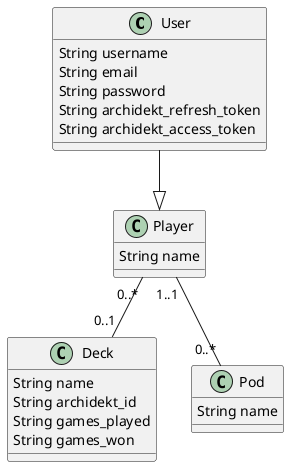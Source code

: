 @startuml mcd

Class User {
    String username
    String email
    String password
    String archidekt_refresh_token
    String archidekt_access_token

}

Class Player {
    String name
}

Class Deck {
    String name
    String archidekt_id
    String games_played
    String games_won
    
}

Class Pod {
    String name
}

User --|> Player
Player "1..1" -- "0..*" Pod
Player "0..*" -- "0..1" Deck